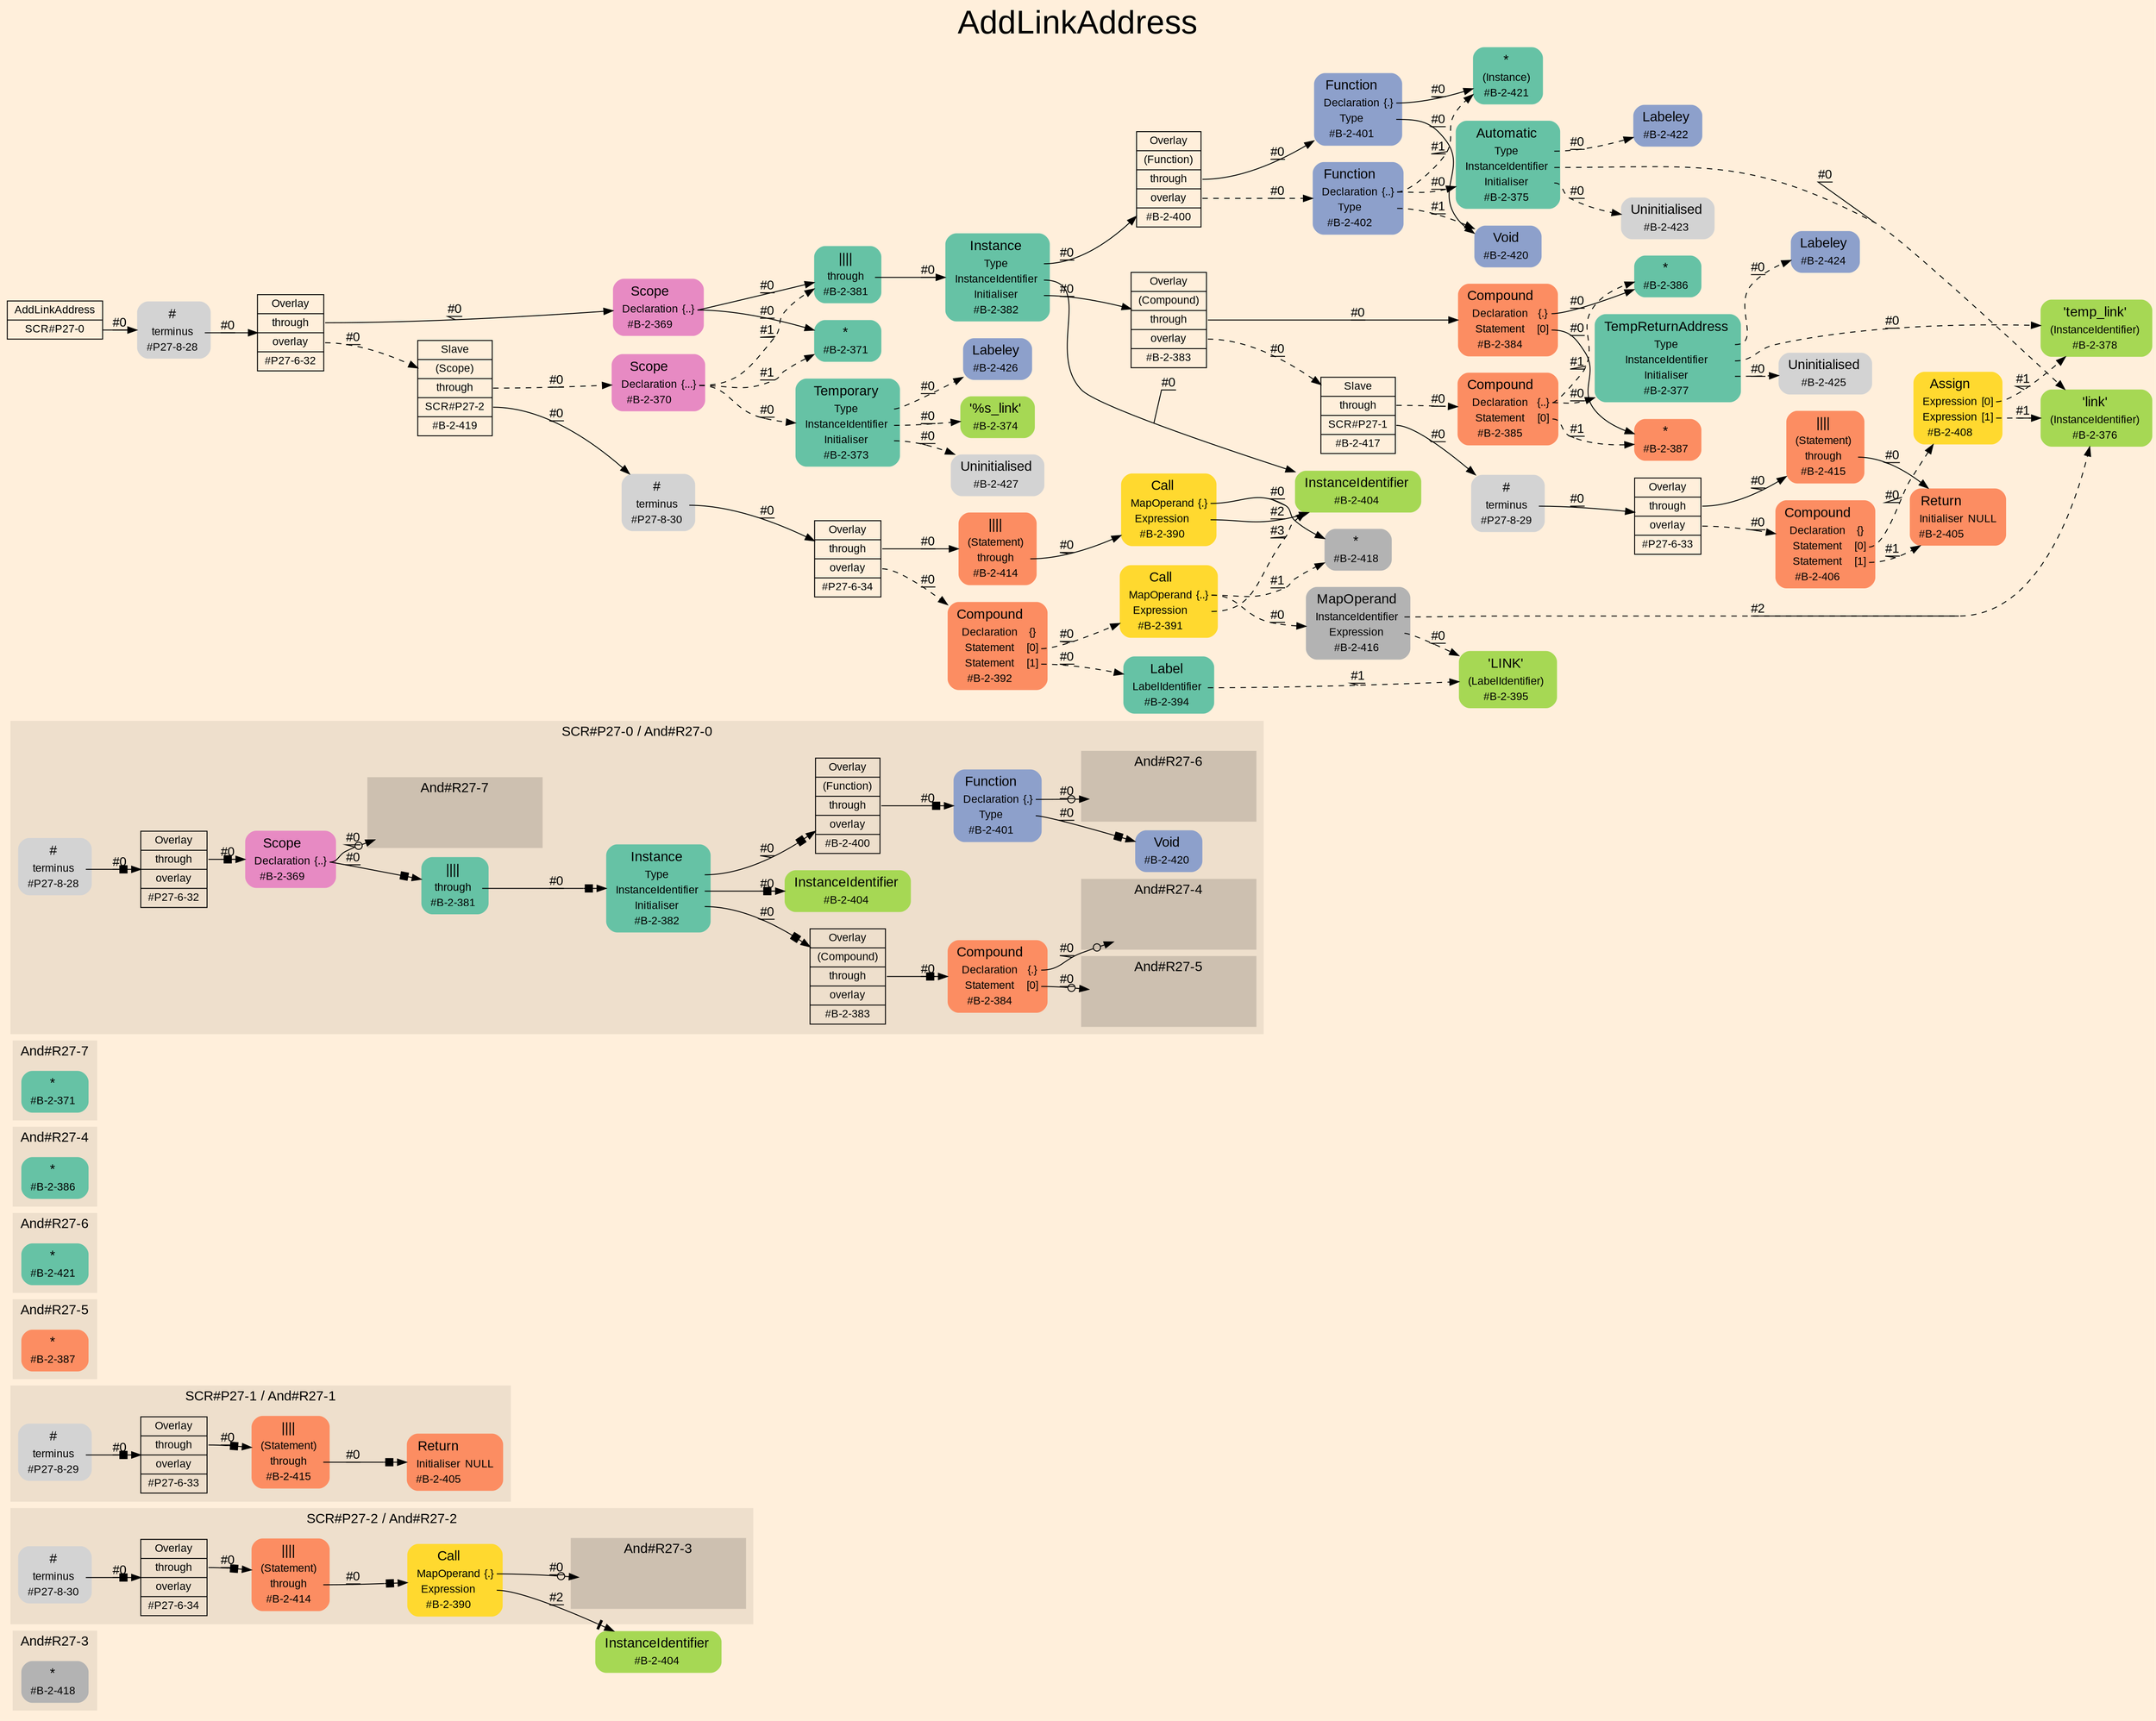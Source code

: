 digraph "AddLinkAddress" {
label = "AddLinkAddress"
labelloc = t
fontsize = "36"
graph [
    rankdir = "LR"
    ranksep = 0.3
    bgcolor = antiquewhite1
    color = black
    fontcolor = black
    fontname = "Arial"
];
node [
    fontname = "Arial"
];
edge [
    fontname = "Arial"
];

// -------------------- figure And#R27-3 --------------------
subgraph "clusterAnd#R27-3" {
    label = "And#R27-3"
    style = "filled"
    color = antiquewhite2
    fontsize = "15"
    "And#R27-3[#B-2-418]" [
        shape = "plaintext"
        fillcolor = "/set28/8"
        label = <<TABLE BORDER="0" CELLBORDER="0" CELLSPACING="0">
         <TR><TD><FONT POINT-SIZE="15.0">*</FONT></TD><TD></TD></TR>
         <TR><TD>#B-2-418</TD><TD PORT="port0"></TD></TR>
        </TABLE>>
        style = "rounded,filled"
        fontsize = "12"
    ];
    
}


// -------------------- figure And#R27-2 --------------------
"And#R27-2[#B-2-404]" [
    shape = "plaintext"
    fillcolor = "/set28/5"
    label = <<TABLE BORDER="0" CELLBORDER="0" CELLSPACING="0">
     <TR><TD><FONT POINT-SIZE="15.0">InstanceIdentifier</FONT></TD><TD></TD></TR>
     <TR><TD>#B-2-404</TD><TD PORT="port0"></TD></TR>
    </TABLE>>
    style = "rounded,filled"
    fontsize = "12"
];

subgraph "clusterAnd#R27-2" {
    label = "SCR#P27-2 / And#R27-2"
    style = "filled"
    color = antiquewhite2
    fontsize = "15"
    "And#R27-2[#B-2-390]" [
        shape = "plaintext"
        fillcolor = "/set28/6"
        label = <<TABLE BORDER="0" CELLBORDER="0" CELLSPACING="0">
         <TR><TD><FONT POINT-SIZE="15.0">Call</FONT></TD><TD></TD></TR>
         <TR><TD>MapOperand</TD><TD PORT="port0">{.}</TD></TR>
         <TR><TD>Expression</TD><TD PORT="port1"></TD></TR>
         <TR><TD>#B-2-390</TD><TD PORT="port2"></TD></TR>
        </TABLE>>
        style = "rounded,filled"
        fontsize = "12"
    ];
    
    "And#R27-2[#B-2-414]" [
        shape = "plaintext"
        fillcolor = "/set28/2"
        label = <<TABLE BORDER="0" CELLBORDER="0" CELLSPACING="0">
         <TR><TD><FONT POINT-SIZE="15.0">||||</FONT></TD><TD></TD></TR>
         <TR><TD>(Statement)</TD><TD PORT="port0"></TD></TR>
         <TR><TD>through</TD><TD PORT="port1"></TD></TR>
         <TR><TD>#B-2-414</TD><TD PORT="port2"></TD></TR>
        </TABLE>>
        style = "rounded,filled"
        fontsize = "12"
    ];
    
    "And#R27-2[#P27-6-34]" [
        shape = "record"
        fillcolor = antiquewhite2
        label = "<fixed> Overlay | <port0> through | <port1> overlay | <port2> #P27-6-34"
        style = "filled"
        fontsize = "12"
        color = black
        fontcolor = black
    ];
    
    "And#R27-2[#P27-8-30]" [
        shape = "plaintext"
        label = <<TABLE BORDER="0" CELLBORDER="0" CELLSPACING="0">
         <TR><TD><FONT POINT-SIZE="15.0">#</FONT></TD><TD></TD></TR>
         <TR><TD>terminus</TD><TD PORT="port0"></TD></TR>
         <TR><TD>#P27-8-30</TD><TD PORT="port1"></TD></TR>
        </TABLE>>
        style = "rounded,filled"
        fontsize = "12"
    ];
    
    subgraph "clusterAnd#R27-2[And#R27-3]" {
        label = "And#R27-3"
        style = "filled"
        color = antiquewhite3
        fontsize = "15"
        "#0->And#R27-2[#B-2-418]" [
            shape = "none"
            style = "invisible"
        ];
        
    }
    
}


// -------------------- figure And#R27-1 --------------------
subgraph "clusterAnd#R27-1" {
    label = "SCR#P27-1 / And#R27-1"
    style = "filled"
    color = antiquewhite2
    fontsize = "15"
    "And#R27-1[#B-2-405]" [
        shape = "plaintext"
        fillcolor = "/set28/2"
        label = <<TABLE BORDER="0" CELLBORDER="0" CELLSPACING="0">
         <TR><TD><FONT POINT-SIZE="15.0">Return</FONT></TD><TD></TD></TR>
         <TR><TD>Initialiser</TD><TD PORT="port0">NULL</TD></TR>
         <TR><TD>#B-2-405</TD><TD PORT="port1"></TD></TR>
        </TABLE>>
        style = "rounded,filled"
        fontsize = "12"
    ];
    
    "And#R27-1[#B-2-415]" [
        shape = "plaintext"
        fillcolor = "/set28/2"
        label = <<TABLE BORDER="0" CELLBORDER="0" CELLSPACING="0">
         <TR><TD><FONT POINT-SIZE="15.0">||||</FONT></TD><TD></TD></TR>
         <TR><TD>(Statement)</TD><TD PORT="port0"></TD></TR>
         <TR><TD>through</TD><TD PORT="port1"></TD></TR>
         <TR><TD>#B-2-415</TD><TD PORT="port2"></TD></TR>
        </TABLE>>
        style = "rounded,filled"
        fontsize = "12"
    ];
    
    "And#R27-1[#P27-6-33]" [
        shape = "record"
        fillcolor = antiquewhite2
        label = "<fixed> Overlay | <port0> through | <port1> overlay | <port2> #P27-6-33"
        style = "filled"
        fontsize = "12"
        color = black
        fontcolor = black
    ];
    
    "And#R27-1[#P27-8-29]" [
        shape = "plaintext"
        label = <<TABLE BORDER="0" CELLBORDER="0" CELLSPACING="0">
         <TR><TD><FONT POINT-SIZE="15.0">#</FONT></TD><TD></TD></TR>
         <TR><TD>terminus</TD><TD PORT="port0"></TD></TR>
         <TR><TD>#P27-8-29</TD><TD PORT="port1"></TD></TR>
        </TABLE>>
        style = "rounded,filled"
        fontsize = "12"
    ];
    
}


// -------------------- figure And#R27-5 --------------------
subgraph "clusterAnd#R27-5" {
    label = "And#R27-5"
    style = "filled"
    color = antiquewhite2
    fontsize = "15"
    "And#R27-5[#B-2-387]" [
        shape = "plaintext"
        fillcolor = "/set28/2"
        label = <<TABLE BORDER="0" CELLBORDER="0" CELLSPACING="0">
         <TR><TD><FONT POINT-SIZE="15.0">*</FONT></TD><TD></TD></TR>
         <TR><TD>#B-2-387</TD><TD PORT="port0"></TD></TR>
        </TABLE>>
        style = "rounded,filled"
        fontsize = "12"
    ];
    
}


// -------------------- figure And#R27-6 --------------------
subgraph "clusterAnd#R27-6" {
    label = "And#R27-6"
    style = "filled"
    color = antiquewhite2
    fontsize = "15"
    "And#R27-6[#B-2-421]" [
        shape = "plaintext"
        fillcolor = "/set28/1"
        label = <<TABLE BORDER="0" CELLBORDER="0" CELLSPACING="0">
         <TR><TD><FONT POINT-SIZE="15.0">*</FONT></TD><TD></TD></TR>
         <TR><TD>#B-2-421</TD><TD PORT="port0"></TD></TR>
        </TABLE>>
        style = "rounded,filled"
        fontsize = "12"
    ];
    
}


// -------------------- figure And#R27-4 --------------------
subgraph "clusterAnd#R27-4" {
    label = "And#R27-4"
    style = "filled"
    color = antiquewhite2
    fontsize = "15"
    "And#R27-4[#B-2-386]" [
        shape = "plaintext"
        fillcolor = "/set28/1"
        label = <<TABLE BORDER="0" CELLBORDER="0" CELLSPACING="0">
         <TR><TD><FONT POINT-SIZE="15.0">*</FONT></TD><TD></TD></TR>
         <TR><TD>#B-2-386</TD><TD PORT="port0"></TD></TR>
        </TABLE>>
        style = "rounded,filled"
        fontsize = "12"
    ];
    
}


// -------------------- figure And#R27-7 --------------------
subgraph "clusterAnd#R27-7" {
    label = "And#R27-7"
    style = "filled"
    color = antiquewhite2
    fontsize = "15"
    "And#R27-7[#B-2-371]" [
        shape = "plaintext"
        fillcolor = "/set28/1"
        label = <<TABLE BORDER="0" CELLBORDER="0" CELLSPACING="0">
         <TR><TD><FONT POINT-SIZE="15.0">*</FONT></TD><TD></TD></TR>
         <TR><TD>#B-2-371</TD><TD PORT="port0"></TD></TR>
        </TABLE>>
        style = "rounded,filled"
        fontsize = "12"
    ];
    
}


// -------------------- figure And#R27-0 --------------------
subgraph "clusterAnd#R27-0" {
    label = "SCR#P27-0 / And#R27-0"
    style = "filled"
    color = antiquewhite2
    fontsize = "15"
    "And#R27-0[#B-2-369]" [
        shape = "plaintext"
        fillcolor = "/set28/4"
        label = <<TABLE BORDER="0" CELLBORDER="0" CELLSPACING="0">
         <TR><TD><FONT POINT-SIZE="15.0">Scope</FONT></TD><TD></TD></TR>
         <TR><TD>Declaration</TD><TD PORT="port0">{..}</TD></TR>
         <TR><TD>#B-2-369</TD><TD PORT="port1"></TD></TR>
        </TABLE>>
        style = "rounded,filled"
        fontsize = "12"
    ];
    
    "And#R27-0[#B-2-381]" [
        shape = "plaintext"
        fillcolor = "/set28/1"
        label = <<TABLE BORDER="0" CELLBORDER="0" CELLSPACING="0">
         <TR><TD><FONT POINT-SIZE="15.0">||||</FONT></TD><TD></TD></TR>
         <TR><TD>through</TD><TD PORT="port0"></TD></TR>
         <TR><TD>#B-2-381</TD><TD PORT="port1"></TD></TR>
        </TABLE>>
        style = "rounded,filled"
        fontsize = "12"
    ];
    
    "And#R27-0[#B-2-382]" [
        shape = "plaintext"
        fillcolor = "/set28/1"
        label = <<TABLE BORDER="0" CELLBORDER="0" CELLSPACING="0">
         <TR><TD><FONT POINT-SIZE="15.0">Instance</FONT></TD><TD></TD></TR>
         <TR><TD>Type</TD><TD PORT="port0"></TD></TR>
         <TR><TD>InstanceIdentifier</TD><TD PORT="port1"></TD></TR>
         <TR><TD>Initialiser</TD><TD PORT="port2"></TD></TR>
         <TR><TD>#B-2-382</TD><TD PORT="port3"></TD></TR>
        </TABLE>>
        style = "rounded,filled"
        fontsize = "12"
    ];
    
    "And#R27-0[#B-2-383]" [
        shape = "record"
        fillcolor = antiquewhite2
        label = "<fixed> Overlay | <port0> (Compound) | <port1> through | <port2> overlay | <port3> #B-2-383"
        style = "filled"
        fontsize = "12"
        color = black
        fontcolor = black
    ];
    
    "And#R27-0[#B-2-384]" [
        shape = "plaintext"
        fillcolor = "/set28/2"
        label = <<TABLE BORDER="0" CELLBORDER="0" CELLSPACING="0">
         <TR><TD><FONT POINT-SIZE="15.0">Compound</FONT></TD><TD></TD></TR>
         <TR><TD>Declaration</TD><TD PORT="port0">{.}</TD></TR>
         <TR><TD>Statement</TD><TD PORT="port1">[0]</TD></TR>
         <TR><TD>#B-2-384</TD><TD PORT="port2"></TD></TR>
        </TABLE>>
        style = "rounded,filled"
        fontsize = "12"
    ];
    
    "And#R27-0[#B-2-400]" [
        shape = "record"
        fillcolor = antiquewhite2
        label = "<fixed> Overlay | <port0> (Function) | <port1> through | <port2> overlay | <port3> #B-2-400"
        style = "filled"
        fontsize = "12"
        color = black
        fontcolor = black
    ];
    
    "And#R27-0[#B-2-401]" [
        shape = "plaintext"
        fillcolor = "/set28/3"
        label = <<TABLE BORDER="0" CELLBORDER="0" CELLSPACING="0">
         <TR><TD><FONT POINT-SIZE="15.0">Function</FONT></TD><TD></TD></TR>
         <TR><TD>Declaration</TD><TD PORT="port0">{.}</TD></TR>
         <TR><TD>Type</TD><TD PORT="port1"></TD></TR>
         <TR><TD>#B-2-401</TD><TD PORT="port2"></TD></TR>
        </TABLE>>
        style = "rounded,filled"
        fontsize = "12"
    ];
    
    "And#R27-0[#B-2-404]" [
        shape = "plaintext"
        fillcolor = "/set28/5"
        label = <<TABLE BORDER="0" CELLBORDER="0" CELLSPACING="0">
         <TR><TD><FONT POINT-SIZE="15.0">InstanceIdentifier</FONT></TD><TD></TD></TR>
         <TR><TD>#B-2-404</TD><TD PORT="port0"></TD></TR>
        </TABLE>>
        style = "rounded,filled"
        fontsize = "12"
    ];
    
    "And#R27-0[#B-2-420]" [
        shape = "plaintext"
        fillcolor = "/set28/3"
        label = <<TABLE BORDER="0" CELLBORDER="0" CELLSPACING="0">
         <TR><TD><FONT POINT-SIZE="15.0">Void</FONT></TD><TD></TD></TR>
         <TR><TD>#B-2-420</TD><TD PORT="port0"></TD></TR>
        </TABLE>>
        style = "rounded,filled"
        fontsize = "12"
    ];
    
    "And#R27-0[#P27-6-32]" [
        shape = "record"
        fillcolor = antiquewhite2
        label = "<fixed> Overlay | <port0> through | <port1> overlay | <port2> #P27-6-32"
        style = "filled"
        fontsize = "12"
        color = black
        fontcolor = black
    ];
    
    "And#R27-0[#P27-8-28]" [
        shape = "plaintext"
        label = <<TABLE BORDER="0" CELLBORDER="0" CELLSPACING="0">
         <TR><TD><FONT POINT-SIZE="15.0">#</FONT></TD><TD></TD></TR>
         <TR><TD>terminus</TD><TD PORT="port0"></TD></TR>
         <TR><TD>#P27-8-28</TD><TD PORT="port1"></TD></TR>
        </TABLE>>
        style = "rounded,filled"
        fontsize = "12"
    ];
    
    subgraph "clusterAnd#R27-0[And#R27-7]" {
        label = "And#R27-7"
        style = "filled"
        color = antiquewhite3
        fontsize = "15"
        "#0->And#R27-0[#B-2-371]" [
            shape = "none"
            style = "invisible"
        ];
        
    }
    
    subgraph "clusterAnd#R27-0[And#R27-4]" {
        label = "And#R27-4"
        style = "filled"
        color = antiquewhite3
        fontsize = "15"
        "#0->And#R27-0[#B-2-386]" [
            shape = "none"
            style = "invisible"
        ];
        
    }
    
    subgraph "clusterAnd#R27-0[And#R27-5]" {
        label = "And#R27-5"
        style = "filled"
        color = antiquewhite3
        fontsize = "15"
        "#0->And#R27-0[#B-2-387]" [
            shape = "none"
            style = "invisible"
        ];
        
    }
    
    subgraph "clusterAnd#R27-0[And#R27-6]" {
        label = "And#R27-6"
        style = "filled"
        color = antiquewhite3
        fontsize = "15"
        "#0->And#R27-0[#B-2-421]" [
            shape = "none"
            style = "invisible"
        ];
        
    }
    
}


// -------------------- transformation figure --------------------
"CR#P27-0" [
    shape = "record"
    fillcolor = antiquewhite1
    label = "<fixed> AddLinkAddress | <port0> SCR#P27-0"
    style = "filled"
    fontsize = "12"
    color = black
    fontcolor = black
];

"#P27-8-28" [
    shape = "plaintext"
    label = <<TABLE BORDER="0" CELLBORDER="0" CELLSPACING="0">
     <TR><TD><FONT POINT-SIZE="15.0">#</FONT></TD><TD></TD></TR>
     <TR><TD>terminus</TD><TD PORT="port0"></TD></TR>
     <TR><TD>#P27-8-28</TD><TD PORT="port1"></TD></TR>
    </TABLE>>
    style = "rounded,filled"
    fontsize = "12"
];

"#P27-6-32" [
    shape = "record"
    fillcolor = antiquewhite1
    label = "<fixed> Overlay | <port0> through | <port1> overlay | <port2> #P27-6-32"
    style = "filled"
    fontsize = "12"
    color = black
    fontcolor = black
];

"#B-2-369" [
    shape = "plaintext"
    fillcolor = "/set28/4"
    label = <<TABLE BORDER="0" CELLBORDER="0" CELLSPACING="0">
     <TR><TD><FONT POINT-SIZE="15.0">Scope</FONT></TD><TD></TD></TR>
     <TR><TD>Declaration</TD><TD PORT="port0">{..}</TD></TR>
     <TR><TD>#B-2-369</TD><TD PORT="port1"></TD></TR>
    </TABLE>>
    style = "rounded,filled"
    fontsize = "12"
];

"#B-2-381" [
    shape = "plaintext"
    fillcolor = "/set28/1"
    label = <<TABLE BORDER="0" CELLBORDER="0" CELLSPACING="0">
     <TR><TD><FONT POINT-SIZE="15.0">||||</FONT></TD><TD></TD></TR>
     <TR><TD>through</TD><TD PORT="port0"></TD></TR>
     <TR><TD>#B-2-381</TD><TD PORT="port1"></TD></TR>
    </TABLE>>
    style = "rounded,filled"
    fontsize = "12"
];

"#B-2-382" [
    shape = "plaintext"
    fillcolor = "/set28/1"
    label = <<TABLE BORDER="0" CELLBORDER="0" CELLSPACING="0">
     <TR><TD><FONT POINT-SIZE="15.0">Instance</FONT></TD><TD></TD></TR>
     <TR><TD>Type</TD><TD PORT="port0"></TD></TR>
     <TR><TD>InstanceIdentifier</TD><TD PORT="port1"></TD></TR>
     <TR><TD>Initialiser</TD><TD PORT="port2"></TD></TR>
     <TR><TD>#B-2-382</TD><TD PORT="port3"></TD></TR>
    </TABLE>>
    style = "rounded,filled"
    fontsize = "12"
];

"#B-2-400" [
    shape = "record"
    fillcolor = antiquewhite1
    label = "<fixed> Overlay | <port0> (Function) | <port1> through | <port2> overlay | <port3> #B-2-400"
    style = "filled"
    fontsize = "12"
    color = black
    fontcolor = black
];

"#B-2-401" [
    shape = "plaintext"
    fillcolor = "/set28/3"
    label = <<TABLE BORDER="0" CELLBORDER="0" CELLSPACING="0">
     <TR><TD><FONT POINT-SIZE="15.0">Function</FONT></TD><TD></TD></TR>
     <TR><TD>Declaration</TD><TD PORT="port0">{.}</TD></TR>
     <TR><TD>Type</TD><TD PORT="port1"></TD></TR>
     <TR><TD>#B-2-401</TD><TD PORT="port2"></TD></TR>
    </TABLE>>
    style = "rounded,filled"
    fontsize = "12"
];

"#B-2-421" [
    shape = "plaintext"
    fillcolor = "/set28/1"
    label = <<TABLE BORDER="0" CELLBORDER="0" CELLSPACING="0">
     <TR><TD><FONT POINT-SIZE="15.0">*</FONT></TD><TD></TD></TR>
     <TR><TD>(Instance)</TD><TD PORT="port0"></TD></TR>
     <TR><TD>#B-2-421</TD><TD PORT="port1"></TD></TR>
    </TABLE>>
    style = "rounded,filled"
    fontsize = "12"
];

"#B-2-420" [
    shape = "plaintext"
    fillcolor = "/set28/3"
    label = <<TABLE BORDER="0" CELLBORDER="0" CELLSPACING="0">
     <TR><TD><FONT POINT-SIZE="15.0">Void</FONT></TD><TD></TD></TR>
     <TR><TD>#B-2-420</TD><TD PORT="port0"></TD></TR>
    </TABLE>>
    style = "rounded,filled"
    fontsize = "12"
];

"#B-2-402" [
    shape = "plaintext"
    fillcolor = "/set28/3"
    label = <<TABLE BORDER="0" CELLBORDER="0" CELLSPACING="0">
     <TR><TD><FONT POINT-SIZE="15.0">Function</FONT></TD><TD></TD></TR>
     <TR><TD>Declaration</TD><TD PORT="port0">{..}</TD></TR>
     <TR><TD>Type</TD><TD PORT="port1"></TD></TR>
     <TR><TD>#B-2-402</TD><TD PORT="port2"></TD></TR>
    </TABLE>>
    style = "rounded,filled"
    fontsize = "12"
];

"#B-2-375" [
    shape = "plaintext"
    fillcolor = "/set28/1"
    label = <<TABLE BORDER="0" CELLBORDER="0" CELLSPACING="0">
     <TR><TD><FONT POINT-SIZE="15.0">Automatic</FONT></TD><TD></TD></TR>
     <TR><TD>Type</TD><TD PORT="port0"></TD></TR>
     <TR><TD>InstanceIdentifier</TD><TD PORT="port1"></TD></TR>
     <TR><TD>Initialiser</TD><TD PORT="port2"></TD></TR>
     <TR><TD>#B-2-375</TD><TD PORT="port3"></TD></TR>
    </TABLE>>
    style = "rounded,filled"
    fontsize = "12"
];

"#B-2-422" [
    shape = "plaintext"
    fillcolor = "/set28/3"
    label = <<TABLE BORDER="0" CELLBORDER="0" CELLSPACING="0">
     <TR><TD><FONT POINT-SIZE="15.0">Labeley</FONT></TD><TD></TD></TR>
     <TR><TD>#B-2-422</TD><TD PORT="port0"></TD></TR>
    </TABLE>>
    style = "rounded,filled"
    fontsize = "12"
];

"#B-2-376" [
    shape = "plaintext"
    fillcolor = "/set28/5"
    label = <<TABLE BORDER="0" CELLBORDER="0" CELLSPACING="0">
     <TR><TD><FONT POINT-SIZE="15.0">'link'</FONT></TD><TD></TD></TR>
     <TR><TD>(InstanceIdentifier)</TD><TD PORT="port0"></TD></TR>
     <TR><TD>#B-2-376</TD><TD PORT="port1"></TD></TR>
    </TABLE>>
    style = "rounded,filled"
    fontsize = "12"
];

"#B-2-423" [
    shape = "plaintext"
    label = <<TABLE BORDER="0" CELLBORDER="0" CELLSPACING="0">
     <TR><TD><FONT POINT-SIZE="15.0">Uninitialised</FONT></TD><TD></TD></TR>
     <TR><TD>#B-2-423</TD><TD PORT="port0"></TD></TR>
    </TABLE>>
    style = "rounded,filled"
    fontsize = "12"
];

"#B-2-404" [
    shape = "plaintext"
    fillcolor = "/set28/5"
    label = <<TABLE BORDER="0" CELLBORDER="0" CELLSPACING="0">
     <TR><TD><FONT POINT-SIZE="15.0">InstanceIdentifier</FONT></TD><TD></TD></TR>
     <TR><TD>#B-2-404</TD><TD PORT="port0"></TD></TR>
    </TABLE>>
    style = "rounded,filled"
    fontsize = "12"
];

"#B-2-383" [
    shape = "record"
    fillcolor = antiquewhite1
    label = "<fixed> Overlay | <port0> (Compound) | <port1> through | <port2> overlay | <port3> #B-2-383"
    style = "filled"
    fontsize = "12"
    color = black
    fontcolor = black
];

"#B-2-384" [
    shape = "plaintext"
    fillcolor = "/set28/2"
    label = <<TABLE BORDER="0" CELLBORDER="0" CELLSPACING="0">
     <TR><TD><FONT POINT-SIZE="15.0">Compound</FONT></TD><TD></TD></TR>
     <TR><TD>Declaration</TD><TD PORT="port0">{.}</TD></TR>
     <TR><TD>Statement</TD><TD PORT="port1">[0]</TD></TR>
     <TR><TD>#B-2-384</TD><TD PORT="port2"></TD></TR>
    </TABLE>>
    style = "rounded,filled"
    fontsize = "12"
];

"#B-2-386" [
    shape = "plaintext"
    fillcolor = "/set28/1"
    label = <<TABLE BORDER="0" CELLBORDER="0" CELLSPACING="0">
     <TR><TD><FONT POINT-SIZE="15.0">*</FONT></TD><TD></TD></TR>
     <TR><TD>#B-2-386</TD><TD PORT="port0"></TD></TR>
    </TABLE>>
    style = "rounded,filled"
    fontsize = "12"
];

"#B-2-387" [
    shape = "plaintext"
    fillcolor = "/set28/2"
    label = <<TABLE BORDER="0" CELLBORDER="0" CELLSPACING="0">
     <TR><TD><FONT POINT-SIZE="15.0">*</FONT></TD><TD></TD></TR>
     <TR><TD>#B-2-387</TD><TD PORT="port0"></TD></TR>
    </TABLE>>
    style = "rounded,filled"
    fontsize = "12"
];

"#B-2-417" [
    shape = "record"
    fillcolor = antiquewhite1
    label = "<fixed> Slave | <port0> through | <port1> SCR#P27-1 | <port2> #B-2-417"
    style = "filled"
    fontsize = "12"
    color = black
    fontcolor = black
];

"#B-2-385" [
    shape = "plaintext"
    fillcolor = "/set28/2"
    label = <<TABLE BORDER="0" CELLBORDER="0" CELLSPACING="0">
     <TR><TD><FONT POINT-SIZE="15.0">Compound</FONT></TD><TD></TD></TR>
     <TR><TD>Declaration</TD><TD PORT="port0">{..}</TD></TR>
     <TR><TD>Statement</TD><TD PORT="port1">[0]</TD></TR>
     <TR><TD>#B-2-385</TD><TD PORT="port2"></TD></TR>
    </TABLE>>
    style = "rounded,filled"
    fontsize = "12"
];

"#B-2-377" [
    shape = "plaintext"
    fillcolor = "/set28/1"
    label = <<TABLE BORDER="0" CELLBORDER="0" CELLSPACING="0">
     <TR><TD><FONT POINT-SIZE="15.0">TempReturnAddress</FONT></TD><TD></TD></TR>
     <TR><TD>Type</TD><TD PORT="port0"></TD></TR>
     <TR><TD>InstanceIdentifier</TD><TD PORT="port1"></TD></TR>
     <TR><TD>Initialiser</TD><TD PORT="port2"></TD></TR>
     <TR><TD>#B-2-377</TD><TD PORT="port3"></TD></TR>
    </TABLE>>
    style = "rounded,filled"
    fontsize = "12"
];

"#B-2-424" [
    shape = "plaintext"
    fillcolor = "/set28/3"
    label = <<TABLE BORDER="0" CELLBORDER="0" CELLSPACING="0">
     <TR><TD><FONT POINT-SIZE="15.0">Labeley</FONT></TD><TD></TD></TR>
     <TR><TD>#B-2-424</TD><TD PORT="port0"></TD></TR>
    </TABLE>>
    style = "rounded,filled"
    fontsize = "12"
];

"#B-2-378" [
    shape = "plaintext"
    fillcolor = "/set28/5"
    label = <<TABLE BORDER="0" CELLBORDER="0" CELLSPACING="0">
     <TR><TD><FONT POINT-SIZE="15.0">'temp_link'</FONT></TD><TD></TD></TR>
     <TR><TD>(InstanceIdentifier)</TD><TD PORT="port0"></TD></TR>
     <TR><TD>#B-2-378</TD><TD PORT="port1"></TD></TR>
    </TABLE>>
    style = "rounded,filled"
    fontsize = "12"
];

"#B-2-425" [
    shape = "plaintext"
    label = <<TABLE BORDER="0" CELLBORDER="0" CELLSPACING="0">
     <TR><TD><FONT POINT-SIZE="15.0">Uninitialised</FONT></TD><TD></TD></TR>
     <TR><TD>#B-2-425</TD><TD PORT="port0"></TD></TR>
    </TABLE>>
    style = "rounded,filled"
    fontsize = "12"
];

"#P27-8-29" [
    shape = "plaintext"
    label = <<TABLE BORDER="0" CELLBORDER="0" CELLSPACING="0">
     <TR><TD><FONT POINT-SIZE="15.0">#</FONT></TD><TD></TD></TR>
     <TR><TD>terminus</TD><TD PORT="port0"></TD></TR>
     <TR><TD>#P27-8-29</TD><TD PORT="port1"></TD></TR>
    </TABLE>>
    style = "rounded,filled"
    fontsize = "12"
];

"#P27-6-33" [
    shape = "record"
    fillcolor = antiquewhite1
    label = "<fixed> Overlay | <port0> through | <port1> overlay | <port2> #P27-6-33"
    style = "filled"
    fontsize = "12"
    color = black
    fontcolor = black
];

"#B-2-415" [
    shape = "plaintext"
    fillcolor = "/set28/2"
    label = <<TABLE BORDER="0" CELLBORDER="0" CELLSPACING="0">
     <TR><TD><FONT POINT-SIZE="15.0">||||</FONT></TD><TD></TD></TR>
     <TR><TD>(Statement)</TD><TD PORT="port0"></TD></TR>
     <TR><TD>through</TD><TD PORT="port1"></TD></TR>
     <TR><TD>#B-2-415</TD><TD PORT="port2"></TD></TR>
    </TABLE>>
    style = "rounded,filled"
    fontsize = "12"
];

"#B-2-405" [
    shape = "plaintext"
    fillcolor = "/set28/2"
    label = <<TABLE BORDER="0" CELLBORDER="0" CELLSPACING="0">
     <TR><TD><FONT POINT-SIZE="15.0">Return</FONT></TD><TD></TD></TR>
     <TR><TD>Initialiser</TD><TD PORT="port0">NULL</TD></TR>
     <TR><TD>#B-2-405</TD><TD PORT="port1"></TD></TR>
    </TABLE>>
    style = "rounded,filled"
    fontsize = "12"
];

"#B-2-406" [
    shape = "plaintext"
    fillcolor = "/set28/2"
    label = <<TABLE BORDER="0" CELLBORDER="0" CELLSPACING="0">
     <TR><TD><FONT POINT-SIZE="15.0">Compound</FONT></TD><TD></TD></TR>
     <TR><TD>Declaration</TD><TD PORT="port0">{}</TD></TR>
     <TR><TD>Statement</TD><TD PORT="port1">[0]</TD></TR>
     <TR><TD>Statement</TD><TD PORT="port2">[1]</TD></TR>
     <TR><TD>#B-2-406</TD><TD PORT="port3"></TD></TR>
    </TABLE>>
    style = "rounded,filled"
    fontsize = "12"
];

"#B-2-408" [
    shape = "plaintext"
    fillcolor = "/set28/6"
    label = <<TABLE BORDER="0" CELLBORDER="0" CELLSPACING="0">
     <TR><TD><FONT POINT-SIZE="15.0">Assign</FONT></TD><TD></TD></TR>
     <TR><TD>Expression</TD><TD PORT="port0">[0]</TD></TR>
     <TR><TD>Expression</TD><TD PORT="port1">[1]</TD></TR>
     <TR><TD>#B-2-408</TD><TD PORT="port2"></TD></TR>
    </TABLE>>
    style = "rounded,filled"
    fontsize = "12"
];

"#B-2-371" [
    shape = "plaintext"
    fillcolor = "/set28/1"
    label = <<TABLE BORDER="0" CELLBORDER="0" CELLSPACING="0">
     <TR><TD><FONT POINT-SIZE="15.0">*</FONT></TD><TD></TD></TR>
     <TR><TD>#B-2-371</TD><TD PORT="port0"></TD></TR>
    </TABLE>>
    style = "rounded,filled"
    fontsize = "12"
];

"#B-2-419" [
    shape = "record"
    fillcolor = antiquewhite1
    label = "<fixed> Slave | <port0> (Scope) | <port1> through | <port2> SCR#P27-2 | <port3> #B-2-419"
    style = "filled"
    fontsize = "12"
    color = black
    fontcolor = black
];

"#B-2-370" [
    shape = "plaintext"
    fillcolor = "/set28/4"
    label = <<TABLE BORDER="0" CELLBORDER="0" CELLSPACING="0">
     <TR><TD><FONT POINT-SIZE="15.0">Scope</FONT></TD><TD></TD></TR>
     <TR><TD>Declaration</TD><TD PORT="port0">{...}</TD></TR>
     <TR><TD>#B-2-370</TD><TD PORT="port1"></TD></TR>
    </TABLE>>
    style = "rounded,filled"
    fontsize = "12"
];

"#B-2-373" [
    shape = "plaintext"
    fillcolor = "/set28/1"
    label = <<TABLE BORDER="0" CELLBORDER="0" CELLSPACING="0">
     <TR><TD><FONT POINT-SIZE="15.0">Temporary</FONT></TD><TD></TD></TR>
     <TR><TD>Type</TD><TD PORT="port0"></TD></TR>
     <TR><TD>InstanceIdentifier</TD><TD PORT="port1"></TD></TR>
     <TR><TD>Initialiser</TD><TD PORT="port2"></TD></TR>
     <TR><TD>#B-2-373</TD><TD PORT="port3"></TD></TR>
    </TABLE>>
    style = "rounded,filled"
    fontsize = "12"
];

"#B-2-426" [
    shape = "plaintext"
    fillcolor = "/set28/3"
    label = <<TABLE BORDER="0" CELLBORDER="0" CELLSPACING="0">
     <TR><TD><FONT POINT-SIZE="15.0">Labeley</FONT></TD><TD></TD></TR>
     <TR><TD>#B-2-426</TD><TD PORT="port0"></TD></TR>
    </TABLE>>
    style = "rounded,filled"
    fontsize = "12"
];

"#B-2-374" [
    shape = "plaintext"
    fillcolor = "/set28/5"
    label = <<TABLE BORDER="0" CELLBORDER="0" CELLSPACING="0">
     <TR><TD><FONT POINT-SIZE="15.0">'%s_link'</FONT></TD><TD></TD></TR>
     <TR><TD>#B-2-374</TD><TD PORT="port0"></TD></TR>
    </TABLE>>
    style = "rounded,filled"
    fontsize = "12"
];

"#B-2-427" [
    shape = "plaintext"
    label = <<TABLE BORDER="0" CELLBORDER="0" CELLSPACING="0">
     <TR><TD><FONT POINT-SIZE="15.0">Uninitialised</FONT></TD><TD></TD></TR>
     <TR><TD>#B-2-427</TD><TD PORT="port0"></TD></TR>
    </TABLE>>
    style = "rounded,filled"
    fontsize = "12"
];

"#P27-8-30" [
    shape = "plaintext"
    label = <<TABLE BORDER="0" CELLBORDER="0" CELLSPACING="0">
     <TR><TD><FONT POINT-SIZE="15.0">#</FONT></TD><TD></TD></TR>
     <TR><TD>terminus</TD><TD PORT="port0"></TD></TR>
     <TR><TD>#P27-8-30</TD><TD PORT="port1"></TD></TR>
    </TABLE>>
    style = "rounded,filled"
    fontsize = "12"
];

"#P27-6-34" [
    shape = "record"
    fillcolor = antiquewhite1
    label = "<fixed> Overlay | <port0> through | <port1> overlay | <port2> #P27-6-34"
    style = "filled"
    fontsize = "12"
    color = black
    fontcolor = black
];

"#B-2-414" [
    shape = "plaintext"
    fillcolor = "/set28/2"
    label = <<TABLE BORDER="0" CELLBORDER="0" CELLSPACING="0">
     <TR><TD><FONT POINT-SIZE="15.0">||||</FONT></TD><TD></TD></TR>
     <TR><TD>(Statement)</TD><TD PORT="port0"></TD></TR>
     <TR><TD>through</TD><TD PORT="port1"></TD></TR>
     <TR><TD>#B-2-414</TD><TD PORT="port2"></TD></TR>
    </TABLE>>
    style = "rounded,filled"
    fontsize = "12"
];

"#B-2-390" [
    shape = "plaintext"
    fillcolor = "/set28/6"
    label = <<TABLE BORDER="0" CELLBORDER="0" CELLSPACING="0">
     <TR><TD><FONT POINT-SIZE="15.0">Call</FONT></TD><TD></TD></TR>
     <TR><TD>MapOperand</TD><TD PORT="port0">{.}</TD></TR>
     <TR><TD>Expression</TD><TD PORT="port1"></TD></TR>
     <TR><TD>#B-2-390</TD><TD PORT="port2"></TD></TR>
    </TABLE>>
    style = "rounded,filled"
    fontsize = "12"
];

"#B-2-418" [
    shape = "plaintext"
    fillcolor = "/set28/8"
    label = <<TABLE BORDER="0" CELLBORDER="0" CELLSPACING="0">
     <TR><TD><FONT POINT-SIZE="15.0">*</FONT></TD><TD></TD></TR>
     <TR><TD>#B-2-418</TD><TD PORT="port0"></TD></TR>
    </TABLE>>
    style = "rounded,filled"
    fontsize = "12"
];

"#B-2-392" [
    shape = "plaintext"
    fillcolor = "/set28/2"
    label = <<TABLE BORDER="0" CELLBORDER="0" CELLSPACING="0">
     <TR><TD><FONT POINT-SIZE="15.0">Compound</FONT></TD><TD></TD></TR>
     <TR><TD>Declaration</TD><TD PORT="port0">{}</TD></TR>
     <TR><TD>Statement</TD><TD PORT="port1">[0]</TD></TR>
     <TR><TD>Statement</TD><TD PORT="port2">[1]</TD></TR>
     <TR><TD>#B-2-392</TD><TD PORT="port3"></TD></TR>
    </TABLE>>
    style = "rounded,filled"
    fontsize = "12"
];

"#B-2-391" [
    shape = "plaintext"
    fillcolor = "/set28/6"
    label = <<TABLE BORDER="0" CELLBORDER="0" CELLSPACING="0">
     <TR><TD><FONT POINT-SIZE="15.0">Call</FONT></TD><TD></TD></TR>
     <TR><TD>MapOperand</TD><TD PORT="port0">{..}</TD></TR>
     <TR><TD>Expression</TD><TD PORT="port1"></TD></TR>
     <TR><TD>#B-2-391</TD><TD PORT="port2"></TD></TR>
    </TABLE>>
    style = "rounded,filled"
    fontsize = "12"
];

"#B-2-416" [
    shape = "plaintext"
    fillcolor = "/set28/8"
    label = <<TABLE BORDER="0" CELLBORDER="0" CELLSPACING="0">
     <TR><TD><FONT POINT-SIZE="15.0">MapOperand</FONT></TD><TD></TD></TR>
     <TR><TD>InstanceIdentifier</TD><TD PORT="port0"></TD></TR>
     <TR><TD>Expression</TD><TD PORT="port1"></TD></TR>
     <TR><TD>#B-2-416</TD><TD PORT="port2"></TD></TR>
    </TABLE>>
    style = "rounded,filled"
    fontsize = "12"
];

"#B-2-395" [
    shape = "plaintext"
    fillcolor = "/set28/5"
    label = <<TABLE BORDER="0" CELLBORDER="0" CELLSPACING="0">
     <TR><TD><FONT POINT-SIZE="15.0">'LINK'</FONT></TD><TD></TD></TR>
     <TR><TD>(LabelIdentifier)</TD><TD PORT="port0"></TD></TR>
     <TR><TD>#B-2-395</TD><TD PORT="port1"></TD></TR>
    </TABLE>>
    style = "rounded,filled"
    fontsize = "12"
];

"#B-2-394" [
    shape = "plaintext"
    fillcolor = "/set28/1"
    label = <<TABLE BORDER="0" CELLBORDER="0" CELLSPACING="0">
     <TR><TD><FONT POINT-SIZE="15.0">Label</FONT></TD><TD></TD></TR>
     <TR><TD>LabelIdentifier</TD><TD PORT="port0"></TD></TR>
     <TR><TD>#B-2-394</TD><TD PORT="port1"></TD></TR>
    </TABLE>>
    style = "rounded,filled"
    fontsize = "12"
];


// -------------------- links --------------------
// links for block CR#P27-0
"CR#P27-0":port0 -> "#P27-8-28" [
    label = "#0"
    decorate = true
    color = black
    fontcolor = black
];

// links for block #P27-8-28
"#P27-8-28":port0 -> "#P27-6-32" [
    label = "#0"
    decorate = true
    color = black
    fontcolor = black
];

// links for block #P27-6-32
"#P27-6-32":port0 -> "#B-2-369" [
    label = "#0"
    decorate = true
    color = black
    fontcolor = black
];

"#P27-6-32":port1 -> "#B-2-419" [
    style="dashed"
    label = "#0"
    decorate = true
    color = black
    fontcolor = black
];

// links for block #B-2-369
"#B-2-369":port0 -> "#B-2-381" [
    label = "#0"
    decorate = true
    color = black
    fontcolor = black
];

"#B-2-369":port0 -> "#B-2-371" [
    label = "#0"
    decorate = true
    color = black
    fontcolor = black
];

// links for block #B-2-381
"#B-2-381":port0 -> "#B-2-382" [
    label = "#0"
    decorate = true
    color = black
    fontcolor = black
];

// links for block #B-2-382
"#B-2-382":port0 -> "#B-2-400" [
    label = "#0"
    decorate = true
    color = black
    fontcolor = black
];

"#B-2-382":port1 -> "#B-2-404" [
    label = "#0"
    decorate = true
    color = black
    fontcolor = black
];

"#B-2-382":port2 -> "#B-2-383" [
    label = "#0"
    decorate = true
    color = black
    fontcolor = black
];

// links for block #B-2-400
"#B-2-400":port1 -> "#B-2-401" [
    label = "#0"
    decorate = true
    color = black
    fontcolor = black
];

"#B-2-400":port2 -> "#B-2-402" [
    style="dashed"
    label = "#0"
    decorate = true
    color = black
    fontcolor = black
];

// links for block #B-2-401
"#B-2-401":port0 -> "#B-2-421" [
    label = "#0"
    decorate = true
    color = black
    fontcolor = black
];

"#B-2-401":port1 -> "#B-2-420" [
    label = "#0"
    decorate = true
    color = black
    fontcolor = black
];

// links for block #B-2-421
// links for block #B-2-420
// links for block #B-2-402
"#B-2-402":port0 -> "#B-2-421" [
    style="dashed"
    label = "#1"
    decorate = true
    color = black
    fontcolor = black
];

"#B-2-402":port0 -> "#B-2-375" [
    style="dashed"
    label = "#0"
    decorate = true
    color = black
    fontcolor = black
];

"#B-2-402":port1 -> "#B-2-420" [
    style="dashed"
    label = "#1"
    decorate = true
    color = black
    fontcolor = black
];

// links for block #B-2-375
"#B-2-375":port0 -> "#B-2-422" [
    style="dashed"
    label = "#0"
    decorate = true
    color = black
    fontcolor = black
];

"#B-2-375":port1 -> "#B-2-376" [
    style="dashed"
    label = "#0"
    decorate = true
    color = black
    fontcolor = black
];

"#B-2-375":port2 -> "#B-2-423" [
    style="dashed"
    label = "#0"
    decorate = true
    color = black
    fontcolor = black
];

// links for block #B-2-422
// links for block #B-2-376
// links for block #B-2-423
// links for block #B-2-404
// links for block #B-2-383
"#B-2-383":port1 -> "#B-2-384" [
    label = "#0"
    decorate = true
    color = black
    fontcolor = black
];

"#B-2-383":port2 -> "#B-2-417" [
    style="dashed"
    label = "#0"
    decorate = true
    color = black
    fontcolor = black
];

// links for block #B-2-384
"#B-2-384":port0 -> "#B-2-386" [
    label = "#0"
    decorate = true
    color = black
    fontcolor = black
];

"#B-2-384":port1 -> "#B-2-387" [
    label = "#0"
    decorate = true
    color = black
    fontcolor = black
];

// links for block #B-2-386
// links for block #B-2-387
// links for block #B-2-417
"#B-2-417":port0 -> "#B-2-385" [
    style="dashed"
    label = "#0"
    decorate = true
    color = black
    fontcolor = black
];

"#B-2-417":port1 -> "#P27-8-29" [
    label = "#0"
    decorate = true
    color = black
    fontcolor = black
];

// links for block #B-2-385
"#B-2-385":port0 -> "#B-2-386" [
    style="dashed"
    label = "#1"
    decorate = true
    color = black
    fontcolor = black
];

"#B-2-385":port0 -> "#B-2-377" [
    style="dashed"
    label = "#0"
    decorate = true
    color = black
    fontcolor = black
];

"#B-2-385":port1 -> "#B-2-387" [
    style="dashed"
    label = "#1"
    decorate = true
    color = black
    fontcolor = black
];

// links for block #B-2-377
"#B-2-377":port0 -> "#B-2-424" [
    style="dashed"
    label = "#0"
    decorate = true
    color = black
    fontcolor = black
];

"#B-2-377":port1 -> "#B-2-378" [
    style="dashed"
    label = "#0"
    decorate = true
    color = black
    fontcolor = black
];

"#B-2-377":port2 -> "#B-2-425" [
    style="dashed"
    label = "#0"
    decorate = true
    color = black
    fontcolor = black
];

// links for block #B-2-424
// links for block #B-2-378
// links for block #B-2-425
// links for block #P27-8-29
"#P27-8-29":port0 -> "#P27-6-33" [
    label = "#0"
    decorate = true
    color = black
    fontcolor = black
];

// links for block #P27-6-33
"#P27-6-33":port0 -> "#B-2-415" [
    label = "#0"
    decorate = true
    color = black
    fontcolor = black
];

"#P27-6-33":port1 -> "#B-2-406" [
    style="dashed"
    label = "#0"
    decorate = true
    color = black
    fontcolor = black
];

// links for block #B-2-415
"#B-2-415":port1 -> "#B-2-405" [
    label = "#0"
    decorate = true
    color = black
    fontcolor = black
];

// links for block #B-2-405
// links for block #B-2-406
"#B-2-406":port1 -> "#B-2-408" [
    style="dashed"
    label = "#0"
    decorate = true
    color = black
    fontcolor = black
];

"#B-2-406":port2 -> "#B-2-405" [
    style="dashed"
    label = "#1"
    decorate = true
    color = black
    fontcolor = black
];

// links for block #B-2-408
"#B-2-408":port0 -> "#B-2-378" [
    style="dashed"
    label = "#1"
    decorate = true
    color = black
    fontcolor = black
];

"#B-2-408":port1 -> "#B-2-376" [
    style="dashed"
    label = "#1"
    decorate = true
    color = black
    fontcolor = black
];

// links for block #B-2-371
// links for block #B-2-419
"#B-2-419":port1 -> "#B-2-370" [
    style="dashed"
    label = "#0"
    decorate = true
    color = black
    fontcolor = black
];

"#B-2-419":port2 -> "#P27-8-30" [
    label = "#0"
    decorate = true
    color = black
    fontcolor = black
];

// links for block #B-2-370
"#B-2-370":port0 -> "#B-2-381" [
    style="dashed"
    label = "#1"
    decorate = true
    color = black
    fontcolor = black
];

"#B-2-370":port0 -> "#B-2-371" [
    style="dashed"
    label = "#1"
    decorate = true
    color = black
    fontcolor = black
];

"#B-2-370":port0 -> "#B-2-373" [
    style="dashed"
    label = "#0"
    decorate = true
    color = black
    fontcolor = black
];

// links for block #B-2-373
"#B-2-373":port0 -> "#B-2-426" [
    style="dashed"
    label = "#0"
    decorate = true
    color = black
    fontcolor = black
];

"#B-2-373":port1 -> "#B-2-374" [
    style="dashed"
    label = "#0"
    decorate = true
    color = black
    fontcolor = black
];

"#B-2-373":port2 -> "#B-2-427" [
    style="dashed"
    label = "#0"
    decorate = true
    color = black
    fontcolor = black
];

// links for block #B-2-426
// links for block #B-2-374
// links for block #B-2-427
// links for block #P27-8-30
"#P27-8-30":port0 -> "#P27-6-34" [
    label = "#0"
    decorate = true
    color = black
    fontcolor = black
];

// links for block #P27-6-34
"#P27-6-34":port0 -> "#B-2-414" [
    label = "#0"
    decorate = true
    color = black
    fontcolor = black
];

"#P27-6-34":port1 -> "#B-2-392" [
    style="dashed"
    label = "#0"
    decorate = true
    color = black
    fontcolor = black
];

// links for block #B-2-414
"#B-2-414":port1 -> "#B-2-390" [
    label = "#0"
    decorate = true
    color = black
    fontcolor = black
];

// links for block #B-2-390
"#B-2-390":port0 -> "#B-2-418" [
    label = "#0"
    decorate = true
    color = black
    fontcolor = black
];

"#B-2-390":port1 -> "#B-2-404" [
    label = "#2"
    decorate = true
    color = black
    fontcolor = black
];

// links for block #B-2-418
// links for block #B-2-392
"#B-2-392":port1 -> "#B-2-391" [
    style="dashed"
    label = "#0"
    decorate = true
    color = black
    fontcolor = black
];

"#B-2-392":port2 -> "#B-2-394" [
    style="dashed"
    label = "#0"
    decorate = true
    color = black
    fontcolor = black
];

// links for block #B-2-391
"#B-2-391":port0 -> "#B-2-418" [
    style="dashed"
    label = "#1"
    decorate = true
    color = black
    fontcolor = black
];

"#B-2-391":port0 -> "#B-2-416" [
    style="dashed"
    label = "#0"
    decorate = true
    color = black
    fontcolor = black
];

"#B-2-391":port1 -> "#B-2-404" [
    style="dashed"
    label = "#3"
    decorate = true
    color = black
    fontcolor = black
];

// links for block #B-2-416
"#B-2-416":port0 -> "#B-2-376" [
    style="dashed"
    label = "#2"
    decorate = true
    color = black
    fontcolor = black
];

"#B-2-416":port1 -> "#B-2-395" [
    style="dashed"
    label = "#0"
    decorate = true
    color = black
    fontcolor = black
];

// links for block #B-2-395
// links for block #B-2-394
"#B-2-394":port0 -> "#B-2-395" [
    style="dashed"
    label = "#1"
    decorate = true
    color = black
    fontcolor = black
];

// links for block And#R27-0[#B-2-369]
"And#R27-0[#B-2-369]":port0 -> "And#R27-0[#B-2-381]" [
    arrowhead="normalnonebox"
    label = "#0"
    decorate = true
    color = black
    fontcolor = black
];

"And#R27-0[#B-2-369]":port0 -> "#0->And#R27-0[#B-2-371]" [
    arrowhead="normalnoneodot"
    label = "#0"
    decorate = true
    color = black
    fontcolor = black
];

// links for block And#R27-0[#B-2-381]
"And#R27-0[#B-2-381]":port0 -> "And#R27-0[#B-2-382]" [
    arrowhead="normalnonebox"
    label = "#0"
    decorate = true
    color = black
    fontcolor = black
];

// links for block And#R27-0[#B-2-382]
"And#R27-0[#B-2-382]":port0 -> "And#R27-0[#B-2-400]" [
    arrowhead="normalnonebox"
    label = "#0"
    decorate = true
    color = black
    fontcolor = black
];

"And#R27-0[#B-2-382]":port1 -> "And#R27-0[#B-2-404]" [
    arrowhead="normalnonebox"
    label = "#0"
    decorate = true
    color = black
    fontcolor = black
];

"And#R27-0[#B-2-382]":port2 -> "And#R27-0[#B-2-383]" [
    arrowhead="normalnonebox"
    label = "#0"
    decorate = true
    color = black
    fontcolor = black
];

// links for block And#R27-0[#B-2-383]
"And#R27-0[#B-2-383]":port1 -> "And#R27-0[#B-2-384]" [
    arrowhead="normalnonebox"
    label = "#0"
    decorate = true
    color = black
    fontcolor = black
];

// links for block And#R27-0[#B-2-384]
"And#R27-0[#B-2-384]":port0 -> "#0->And#R27-0[#B-2-386]" [
    arrowhead="normalnoneodot"
    label = "#0"
    decorate = true
    color = black
    fontcolor = black
];

"And#R27-0[#B-2-384]":port1 -> "#0->And#R27-0[#B-2-387]" [
    arrowhead="normalnoneodot"
    label = "#0"
    decorate = true
    color = black
    fontcolor = black
];

// links for block And#R27-0[#B-2-400]
"And#R27-0[#B-2-400]":port1 -> "And#R27-0[#B-2-401]" [
    arrowhead="normalnonebox"
    label = "#0"
    decorate = true
    color = black
    fontcolor = black
];

// links for block And#R27-0[#B-2-401]
"And#R27-0[#B-2-401]":port0 -> "#0->And#R27-0[#B-2-421]" [
    arrowhead="normalnoneodot"
    label = "#0"
    decorate = true
    color = black
    fontcolor = black
];

"And#R27-0[#B-2-401]":port1 -> "And#R27-0[#B-2-420]" [
    arrowhead="normalnonebox"
    label = "#0"
    decorate = true
    color = black
    fontcolor = black
];

// links for block And#R27-0[#B-2-404]
// links for block And#R27-0[#B-2-420]
// links for block And#R27-0[#P27-6-32]
"And#R27-0[#P27-6-32]":port0 -> "And#R27-0[#B-2-369]" [
    arrowhead="normalnonebox"
    label = "#0"
    decorate = true
    color = black
    fontcolor = black
];

// links for block And#R27-0[#P27-8-28]
"And#R27-0[#P27-8-28]":port0 -> "And#R27-0[#P27-6-32]" [
    arrowhead="normalnonebox"
    label = "#0"
    decorate = true
    color = black
    fontcolor = black
];

// links for block #0->And#R27-0[#B-2-371]
// links for block #0->And#R27-0[#B-2-386]
// links for block #0->And#R27-0[#B-2-387]
// links for block #0->And#R27-0[#B-2-421]
// links for block And#R27-7[#B-2-371]
// links for block And#R27-4[#B-2-386]
// links for block And#R27-6[#B-2-421]
// links for block And#R27-5[#B-2-387]
// links for block And#R27-1[#B-2-405]
// links for block And#R27-1[#B-2-415]
"And#R27-1[#B-2-415]":port1 -> "And#R27-1[#B-2-405]" [
    arrowhead="normalnonebox"
    label = "#0"
    decorate = true
    color = black
    fontcolor = black
];

// links for block And#R27-1[#P27-6-33]
"And#R27-1[#P27-6-33]":port0 -> "And#R27-1[#B-2-415]" [
    arrowhead="normalnonebox"
    label = "#0"
    decorate = true
    color = black
    fontcolor = black
];

// links for block And#R27-1[#P27-8-29]
"And#R27-1[#P27-8-29]":port0 -> "And#R27-1[#P27-6-33]" [
    arrowhead="normalnonebox"
    label = "#0"
    decorate = true
    color = black
    fontcolor = black
];

// links for block And#R27-2[#B-2-404]
// links for block And#R27-2[#B-2-390]
"And#R27-2[#B-2-390]":port0 -> "#0->And#R27-2[#B-2-418]" [
    arrowhead="normalnoneodot"
    label = "#0"
    decorate = true
    color = black
    fontcolor = black
];

"And#R27-2[#B-2-390]":port1 -> "And#R27-2[#B-2-404]" [
    arrowhead="normalnonetee"
    label = "#2"
    decorate = true
    color = black
    fontcolor = black
];

// links for block And#R27-2[#B-2-414]
"And#R27-2[#B-2-414]":port1 -> "And#R27-2[#B-2-390]" [
    arrowhead="normalnonebox"
    label = "#0"
    decorate = true
    color = black
    fontcolor = black
];

// links for block And#R27-2[#P27-6-34]
"And#R27-2[#P27-6-34]":port0 -> "And#R27-2[#B-2-414]" [
    arrowhead="normalnonebox"
    label = "#0"
    decorate = true
    color = black
    fontcolor = black
];

// links for block And#R27-2[#P27-8-30]
"And#R27-2[#P27-8-30]":port0 -> "And#R27-2[#P27-6-34]" [
    arrowhead="normalnonebox"
    label = "#0"
    decorate = true
    color = black
    fontcolor = black
];

// links for block #0->And#R27-2[#B-2-418]
// links for block And#R27-3[#B-2-418]
}
